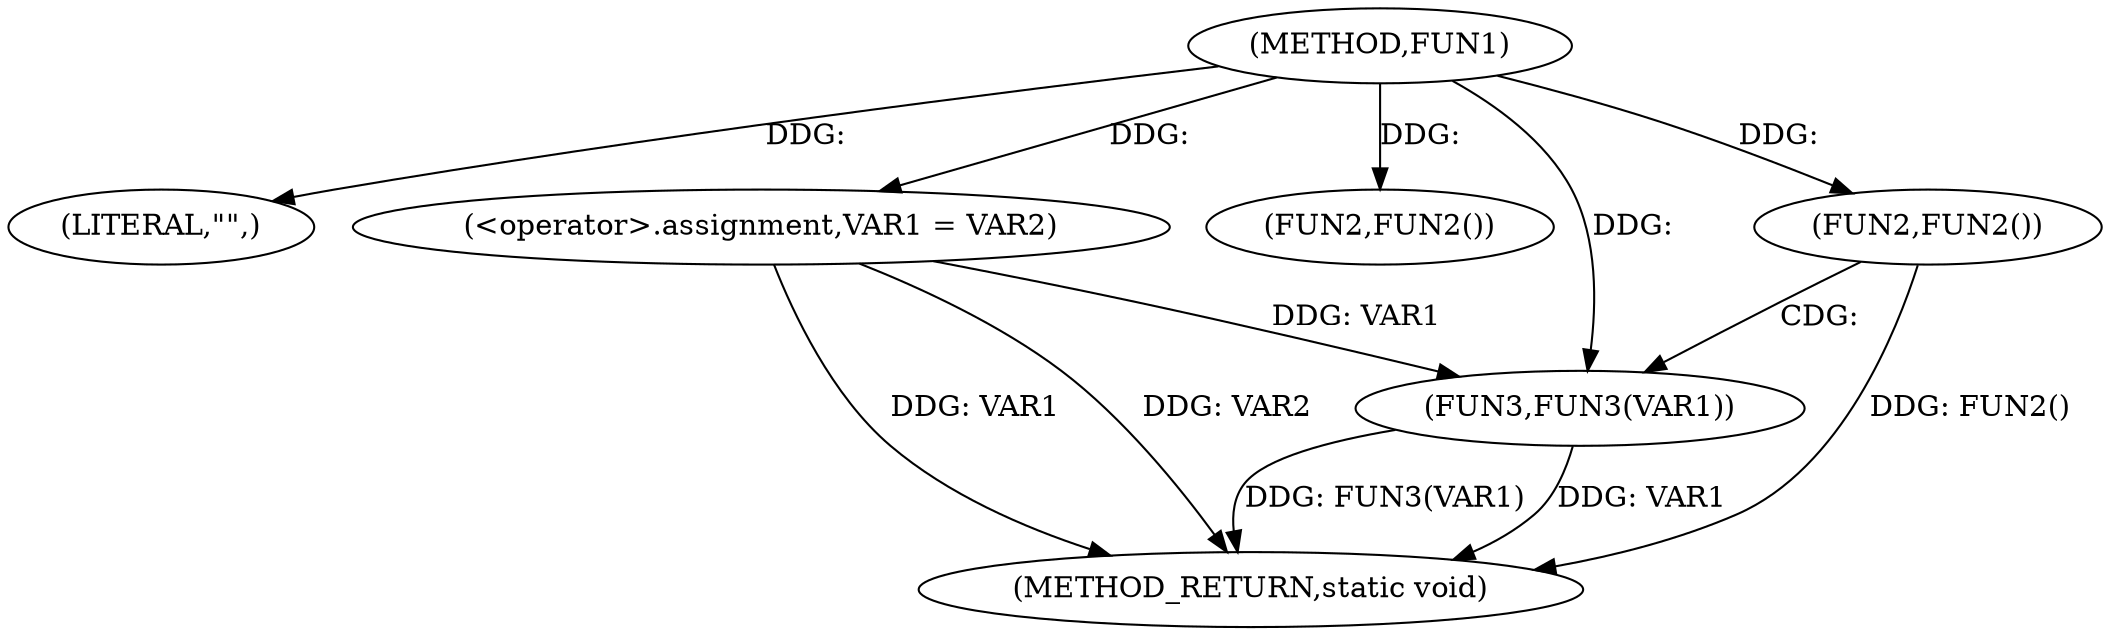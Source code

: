 digraph FUN1 {  
"1000100" [label = "(METHOD,FUN1)" ]
"1000115" [label = "(METHOD_RETURN,static void)" ]
"1000103" [label = "(LITERAL,\"\",)" ]
"1000104" [label = "(<operator>.assignment,VAR1 = VAR2)" ]
"1000108" [label = "(FUN2,FUN2())" ]
"1000111" [label = "(FUN2,FUN2())" ]
"1000113" [label = "(FUN3,FUN3(VAR1))" ]
  "1000104" -> "1000115"  [ label = "DDG: VAR1"] 
  "1000113" -> "1000115"  [ label = "DDG: VAR1"] 
  "1000113" -> "1000115"  [ label = "DDG: FUN3(VAR1)"] 
  "1000111" -> "1000115"  [ label = "DDG: FUN2()"] 
  "1000104" -> "1000115"  [ label = "DDG: VAR2"] 
  "1000100" -> "1000103"  [ label = "DDG: "] 
  "1000100" -> "1000104"  [ label = "DDG: "] 
  "1000100" -> "1000108"  [ label = "DDG: "] 
  "1000100" -> "1000111"  [ label = "DDG: "] 
  "1000104" -> "1000113"  [ label = "DDG: VAR1"] 
  "1000100" -> "1000113"  [ label = "DDG: "] 
  "1000111" -> "1000113"  [ label = "CDG: "] 
}
